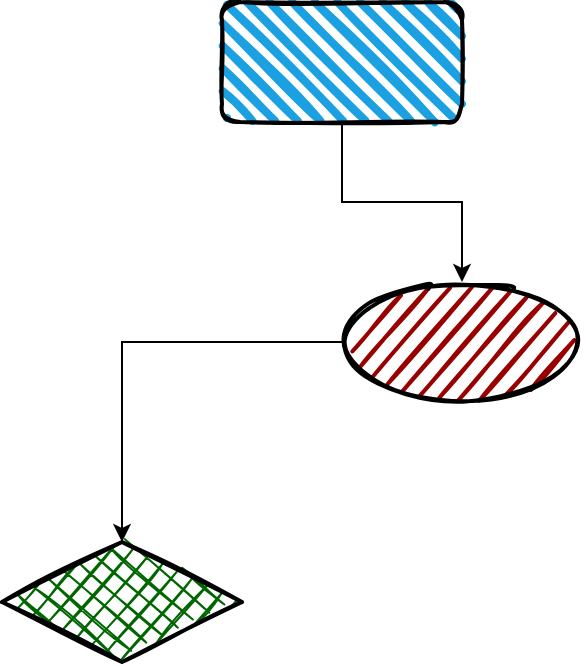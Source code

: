 <mxfile version="14.6.6" type="github">
  <diagram id="42nxApLkyTefaJiOnG2o" name="Page-1">
    <mxGraphModel dx="942" dy="583" grid="1" gridSize="10" guides="1" tooltips="1" connect="1" arrows="1" fold="1" page="1" pageScale="1" pageWidth="827" pageHeight="1169" math="0" shadow="0">
      <root>
        <mxCell id="0" />
        <mxCell id="1" parent="0" />
        <mxCell id="AX4wqFNYR-uD2McWScdK-4" style="edgeStyle=orthogonalEdgeStyle;rounded=0;orthogonalLoop=1;jettySize=auto;html=1;" edge="1" parent="1" source="AX4wqFNYR-uD2McWScdK-1" target="AX4wqFNYR-uD2McWScdK-2">
          <mxGeometry relative="1" as="geometry" />
        </mxCell>
        <mxCell id="AX4wqFNYR-uD2McWScdK-1" value="" style="rounded=1;whiteSpace=wrap;html=1;strokeWidth=2;fillWeight=4;hachureGap=8;hachureAngle=45;fillColor=#1ba1e2;sketch=1;" vertex="1" parent="1">
          <mxGeometry x="180" y="210" width="120" height="60" as="geometry" />
        </mxCell>
        <mxCell id="AX4wqFNYR-uD2McWScdK-5" style="edgeStyle=orthogonalEdgeStyle;rounded=0;orthogonalLoop=1;jettySize=auto;html=1;" edge="1" parent="1" source="AX4wqFNYR-uD2McWScdK-2" target="AX4wqFNYR-uD2McWScdK-3">
          <mxGeometry relative="1" as="geometry" />
        </mxCell>
        <mxCell id="AX4wqFNYR-uD2McWScdK-2" value="" style="ellipse;whiteSpace=wrap;html=1;strokeWidth=2;fillWeight=2;hachureGap=8;fillColor=#990000;fillStyle=dots;sketch=1;" vertex="1" parent="1">
          <mxGeometry x="240" y="350" width="120" height="60" as="geometry" />
        </mxCell>
        <mxCell id="AX4wqFNYR-uD2McWScdK-3" value="" style="rhombus;whiteSpace=wrap;html=1;strokeWidth=2;fillWeight=-1;hachureGap=8;fillStyle=cross-hatch;fillColor=#006600;sketch=1;" vertex="1" parent="1">
          <mxGeometry x="70" y="480" width="120" height="60" as="geometry" />
        </mxCell>
      </root>
    </mxGraphModel>
  </diagram>
</mxfile>
